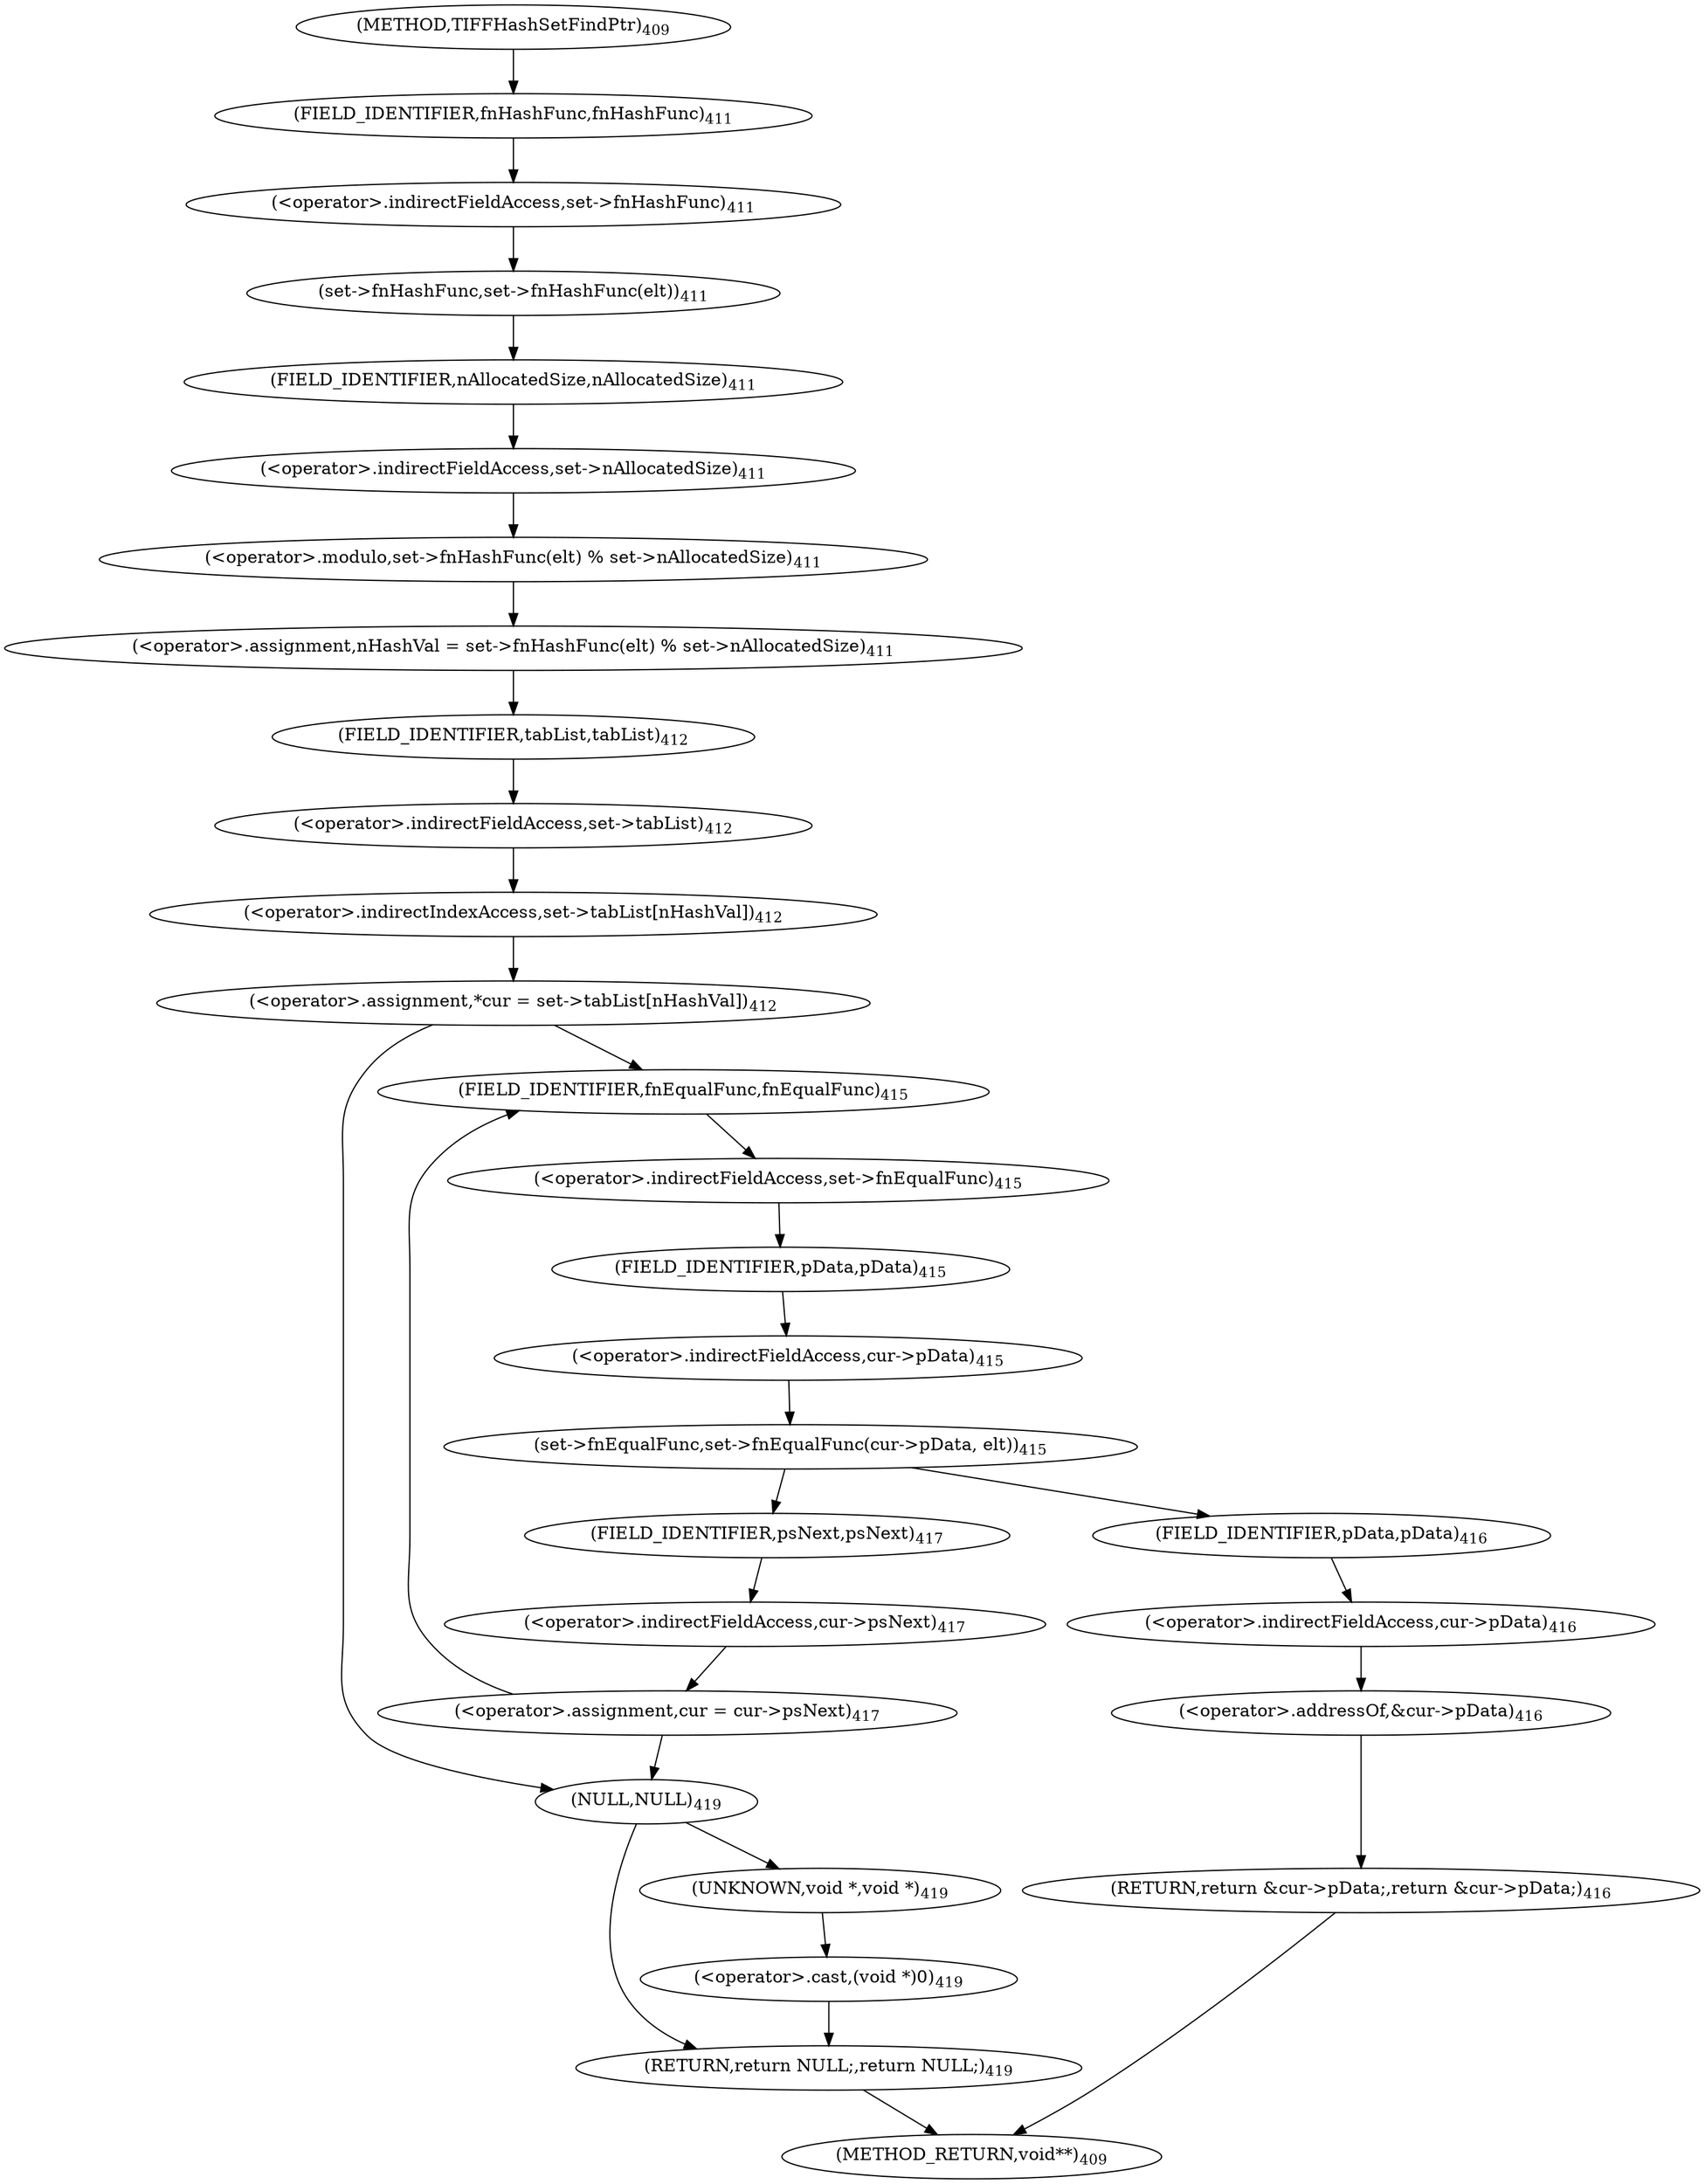 digraph "TIFFHashSetFindPtr" {  
"5423" [label = <(&lt;operator&gt;.assignment,nHashVal = set-&gt;fnHashFunc(elt) % set-&gt;nAllocatedSize)<SUB>411</SUB>> ]
"5435" [label = <(&lt;operator&gt;.assignment,*cur = set-&gt;tabList[nHashVal])<SUB>412</SUB>> ]
"5465" [label = <(RETURN,return NULL;,return NULL;)<SUB>419</SUB>> ]
"5425" [label = <(&lt;operator&gt;.modulo,set-&gt;fnHashFunc(elt) % set-&gt;nAllocatedSize)<SUB>411</SUB>> ]
"5437" [label = <(&lt;operator&gt;.indirectIndexAccess,set-&gt;tabList[nHashVal])<SUB>412</SUB>> ]
"5466" [label = <(NULL,NULL)<SUB>419</SUB>> ]
"5426" [label = <(set-&gt;fnHashFunc,set-&gt;fnHashFunc(elt))<SUB>411</SUB>> ]
"5431" [label = <(&lt;operator&gt;.indirectFieldAccess,set-&gt;nAllocatedSize)<SUB>411</SUB>> ]
"5438" [label = <(&lt;operator&gt;.indirectFieldAccess,set-&gt;tabList)<SUB>412</SUB>> ]
"5460" [label = <(&lt;operator&gt;.assignment,cur = cur-&gt;psNext)<SUB>417</SUB>> ]
"5427" [label = <(&lt;operator&gt;.indirectFieldAccess,set-&gt;fnHashFunc)<SUB>411</SUB>> ]
"5433" [label = <(FIELD_IDENTIFIER,nAllocatedSize,nAllocatedSize)<SUB>411</SUB>> ]
"5440" [label = <(FIELD_IDENTIFIER,tabList,tabList)<SUB>412</SUB>> ]
"5446" [label = <(set-&gt;fnEqualFunc,set-&gt;fnEqualFunc(cur-&gt;pData, elt))<SUB>415</SUB>> ]
"5462" [label = <(&lt;operator&gt;.indirectFieldAccess,cur-&gt;psNext)<SUB>417</SUB>> ]
"5468" [label = <(&lt;operator&gt;.cast,(void *)0)<SUB>419</SUB>> ]
"5429" [label = <(FIELD_IDENTIFIER,fnHashFunc,fnHashFunc)<SUB>411</SUB>> ]
"5447" [label = <(&lt;operator&gt;.indirectFieldAccess,set-&gt;fnEqualFunc)<SUB>415</SUB>> ]
"5450" [label = <(&lt;operator&gt;.indirectFieldAccess,cur-&gt;pData)<SUB>415</SUB>> ]
"5455" [label = <(RETURN,return &amp;cur-&gt;pData;,return &amp;cur-&gt;pData;)<SUB>416</SUB>> ]
"5464" [label = <(FIELD_IDENTIFIER,psNext,psNext)<SUB>417</SUB>> ]
"5469" [label = <(UNKNOWN,void *,void *)<SUB>419</SUB>> ]
"5449" [label = <(FIELD_IDENTIFIER,fnEqualFunc,fnEqualFunc)<SUB>415</SUB>> ]
"5452" [label = <(FIELD_IDENTIFIER,pData,pData)<SUB>415</SUB>> ]
"5456" [label = <(&lt;operator&gt;.addressOf,&amp;cur-&gt;pData)<SUB>416</SUB>> ]
"5457" [label = <(&lt;operator&gt;.indirectFieldAccess,cur-&gt;pData)<SUB>416</SUB>> ]
"5459" [label = <(FIELD_IDENTIFIER,pData,pData)<SUB>416</SUB>> ]
"5418" [label = <(METHOD,TIFFHashSetFindPtr)<SUB>409</SUB>> ]
"5471" [label = <(METHOD_RETURN,void**)<SUB>409</SUB>> ]
  "5423" -> "5440" 
  "5435" -> "5466" 
  "5435" -> "5449" 
  "5465" -> "5471" 
  "5425" -> "5423" 
  "5437" -> "5435" 
  "5466" -> "5469" 
  "5466" -> "5465" 
  "5426" -> "5433" 
  "5431" -> "5425" 
  "5438" -> "5437" 
  "5460" -> "5466" 
  "5460" -> "5449" 
  "5427" -> "5426" 
  "5433" -> "5431" 
  "5440" -> "5438" 
  "5446" -> "5459" 
  "5446" -> "5464" 
  "5462" -> "5460" 
  "5468" -> "5465" 
  "5429" -> "5427" 
  "5447" -> "5452" 
  "5450" -> "5446" 
  "5455" -> "5471" 
  "5464" -> "5462" 
  "5469" -> "5468" 
  "5449" -> "5447" 
  "5452" -> "5450" 
  "5456" -> "5455" 
  "5457" -> "5456" 
  "5459" -> "5457" 
  "5418" -> "5429" 
}
